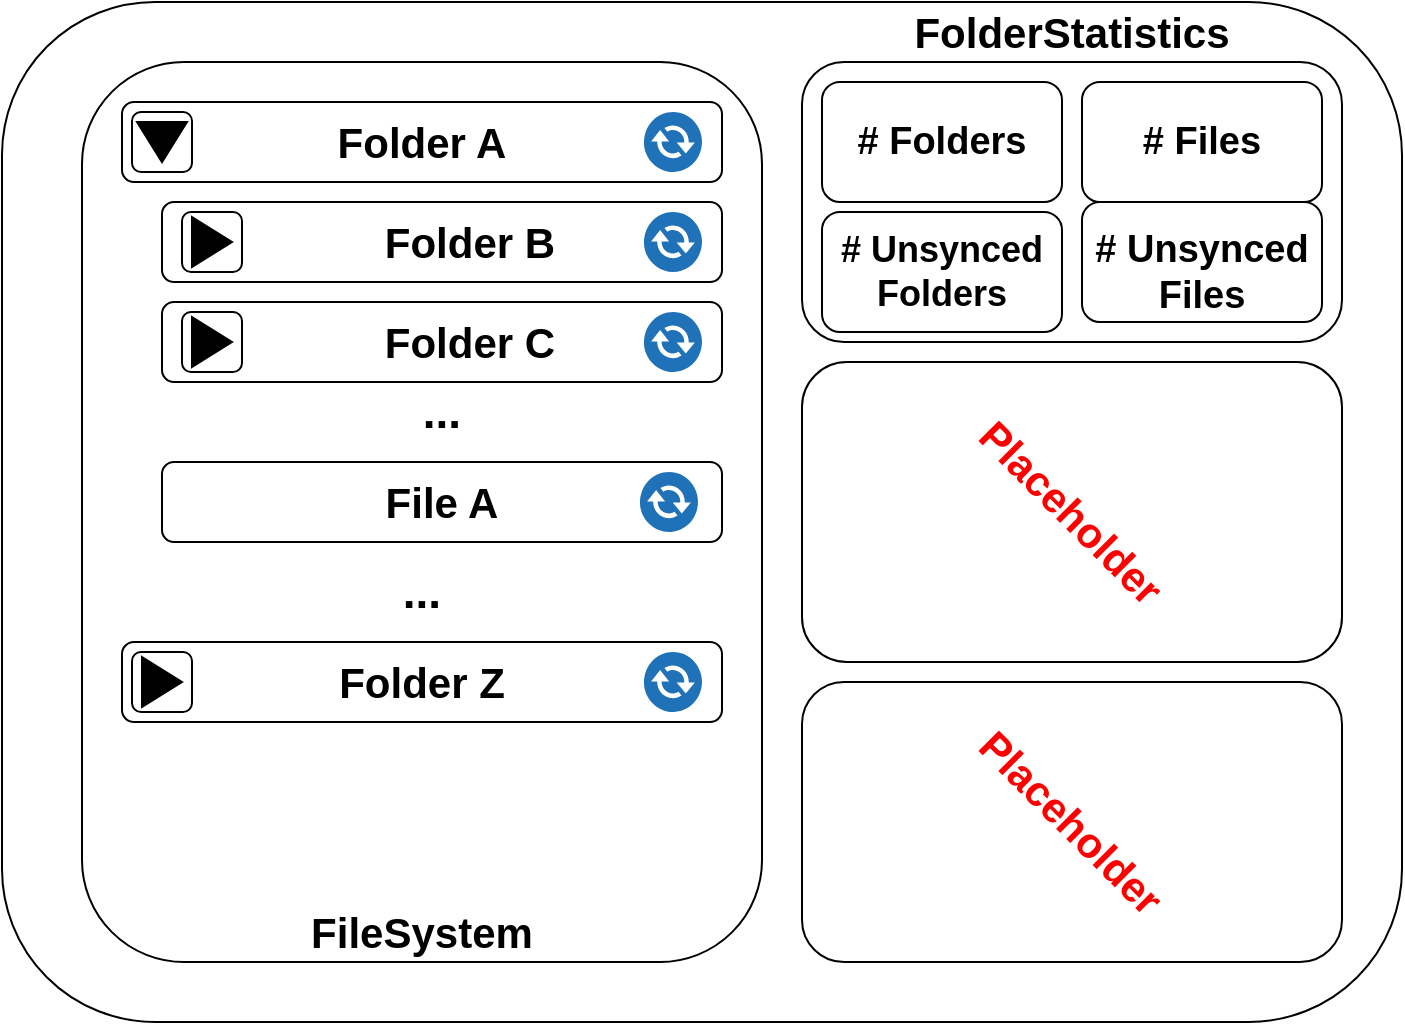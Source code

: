 <mxfile version="28.1.1">
  <diagram name="Seite-1" id="LjqmC4t2StHDKjXmHo9s">
    <mxGraphModel dx="1188" dy="626" grid="1" gridSize="10" guides="1" tooltips="1" connect="1" arrows="1" fold="1" page="1" pageScale="1" pageWidth="827" pageHeight="1169" math="0" shadow="0">
      <root>
        <mxCell id="0" />
        <mxCell id="1" parent="0" />
        <mxCell id="UULmLKuyVT8X7VuQJy-t-1" value="" style="rounded=1;whiteSpace=wrap;html=1;" vertex="1" parent="1">
          <mxGeometry x="80" y="40" width="700" height="510" as="geometry" />
        </mxCell>
        <mxCell id="UULmLKuyVT8X7VuQJy-t-2" value="" style="rounded=1;whiteSpace=wrap;html=1;" vertex="1" parent="1">
          <mxGeometry x="120" y="70" width="340" height="450" as="geometry" />
        </mxCell>
        <mxCell id="UULmLKuyVT8X7VuQJy-t-3" value="" style="rounded=1;whiteSpace=wrap;html=1;" vertex="1" parent="1">
          <mxGeometry x="480" y="70" width="270" height="140" as="geometry" />
        </mxCell>
        <mxCell id="UULmLKuyVT8X7VuQJy-t-4" value="" style="rounded=1;whiteSpace=wrap;html=1;" vertex="1" parent="1">
          <mxGeometry x="480" y="380" width="270" height="140" as="geometry" />
        </mxCell>
        <mxCell id="UULmLKuyVT8X7VuQJy-t-5" value="" style="rounded=1;whiteSpace=wrap;html=1;" vertex="1" parent="1">
          <mxGeometry x="480" y="220" width="270" height="150" as="geometry" />
        </mxCell>
        <mxCell id="UULmLKuyVT8X7VuQJy-t-7" value="" style="rounded=1;whiteSpace=wrap;html=1;" vertex="1" parent="1">
          <mxGeometry x="140" y="90" width="300" height="40" as="geometry" />
        </mxCell>
        <mxCell id="UULmLKuyVT8X7VuQJy-t-9" value="" style="rounded=1;whiteSpace=wrap;html=1;" vertex="1" parent="1">
          <mxGeometry x="160" y="140" width="280" height="40" as="geometry" />
        </mxCell>
        <mxCell id="UULmLKuyVT8X7VuQJy-t-10" value="" style="rounded=1;whiteSpace=wrap;html=1;" vertex="1" parent="1">
          <mxGeometry x="160" y="190" width="280" height="40" as="geometry" />
        </mxCell>
        <mxCell id="UULmLKuyVT8X7VuQJy-t-11" value="" style="rounded=1;whiteSpace=wrap;html=1;" vertex="1" parent="1">
          <mxGeometry x="160" y="270" width="280" height="40" as="geometry" />
        </mxCell>
        <mxCell id="UULmLKuyVT8X7VuQJy-t-12" value="" style="rounded=1;whiteSpace=wrap;html=1;" vertex="1" parent="1">
          <mxGeometry x="140" y="360" width="300" height="40" as="geometry" />
        </mxCell>
        <mxCell id="UULmLKuyVT8X7VuQJy-t-13" value="&lt;b&gt;&lt;font style=&quot;font-size: 23px;&quot;&gt;...&lt;/font&gt;&lt;/b&gt;" style="text;html=1;align=center;verticalAlign=middle;whiteSpace=wrap;rounded=0;" vertex="1" parent="1">
          <mxGeometry x="270" y="230" width="60" height="30" as="geometry" />
        </mxCell>
        <mxCell id="UULmLKuyVT8X7VuQJy-t-14" value="&lt;b&gt;&lt;font style=&quot;font-size: 23px;&quot;&gt;...&lt;/font&gt;&lt;/b&gt;" style="text;html=1;align=center;verticalAlign=middle;whiteSpace=wrap;rounded=0;" vertex="1" parent="1">
          <mxGeometry x="260" y="320" width="60" height="30" as="geometry" />
        </mxCell>
        <mxCell id="UULmLKuyVT8X7VuQJy-t-15" value="&lt;b&gt;&lt;font style=&quot;font-size: 21px;&quot;&gt;Folder A&lt;/font&gt;&lt;/b&gt;" style="text;html=1;align=center;verticalAlign=middle;whiteSpace=wrap;rounded=0;" vertex="1" parent="1">
          <mxGeometry x="190" y="95" width="200" height="30" as="geometry" />
        </mxCell>
        <mxCell id="UULmLKuyVT8X7VuQJy-t-16" value="&lt;b&gt;&lt;font style=&quot;font-size: 21px;&quot;&gt;Folder B&lt;/font&gt;&lt;/b&gt;" style="text;html=1;align=center;verticalAlign=middle;whiteSpace=wrap;rounded=0;" vertex="1" parent="1">
          <mxGeometry x="214" y="145" width="200" height="30" as="geometry" />
        </mxCell>
        <mxCell id="UULmLKuyVT8X7VuQJy-t-17" value="&lt;b&gt;&lt;font style=&quot;font-size: 21px;&quot;&gt;Folder C&lt;/font&gt;&lt;/b&gt;" style="text;html=1;align=center;verticalAlign=middle;whiteSpace=wrap;rounded=0;" vertex="1" parent="1">
          <mxGeometry x="214" y="195" width="200" height="30" as="geometry" />
        </mxCell>
        <mxCell id="UULmLKuyVT8X7VuQJy-t-18" value="&lt;b&gt;&lt;font style=&quot;font-size: 21px;&quot;&gt;Folder Z&lt;/font&gt;&lt;/b&gt;" style="text;html=1;align=center;verticalAlign=middle;whiteSpace=wrap;rounded=0;" vertex="1" parent="1">
          <mxGeometry x="190" y="365" width="200" height="30" as="geometry" />
        </mxCell>
        <mxCell id="UULmLKuyVT8X7VuQJy-t-19" value="&lt;b&gt;&lt;font style=&quot;font-size: 21px;&quot;&gt;File A&lt;/font&gt;&lt;/b&gt;" style="text;html=1;align=center;verticalAlign=middle;whiteSpace=wrap;rounded=0;" vertex="1" parent="1">
          <mxGeometry x="200" y="275" width="200" height="30" as="geometry" />
        </mxCell>
        <mxCell id="UULmLKuyVT8X7VuQJy-t-20" value="" style="sketch=0;pointerEvents=1;shadow=0;dashed=0;html=1;strokeColor=none;fillColor=#505050;labelPosition=center;verticalLabelPosition=bottom;verticalAlign=top;outlineConnect=0;align=center;shape=mxgraph.office.communications.exchange_active_sync;fillColor=#2072B8;" vertex="1" parent="1">
          <mxGeometry x="401" y="95" width="29" height="30" as="geometry" />
        </mxCell>
        <mxCell id="UULmLKuyVT8X7VuQJy-t-21" value="" style="sketch=0;pointerEvents=1;shadow=0;dashed=0;html=1;strokeColor=none;fillColor=#505050;labelPosition=center;verticalLabelPosition=bottom;verticalAlign=top;outlineConnect=0;align=center;shape=mxgraph.office.communications.exchange_active_sync;fillColor=#2072B8;" vertex="1" parent="1">
          <mxGeometry x="401" y="195" width="29" height="30" as="geometry" />
        </mxCell>
        <mxCell id="UULmLKuyVT8X7VuQJy-t-22" value="" style="sketch=0;pointerEvents=1;shadow=0;dashed=0;html=1;strokeColor=none;fillColor=#505050;labelPosition=center;verticalLabelPosition=bottom;verticalAlign=top;outlineConnect=0;align=center;shape=mxgraph.office.communications.exchange_active_sync;fillColor=#2072B8;" vertex="1" parent="1">
          <mxGeometry x="401" y="145" width="29" height="30" as="geometry" />
        </mxCell>
        <mxCell id="UULmLKuyVT8X7VuQJy-t-24" value="" style="sketch=0;pointerEvents=1;shadow=0;dashed=0;html=1;strokeColor=none;fillColor=#505050;labelPosition=center;verticalLabelPosition=bottom;verticalAlign=top;outlineConnect=0;align=center;shape=mxgraph.office.communications.exchange_active_sync;fillColor=#2072B8;" vertex="1" parent="1">
          <mxGeometry x="399" y="275" width="29" height="30" as="geometry" />
        </mxCell>
        <mxCell id="UULmLKuyVT8X7VuQJy-t-25" value="" style="sketch=0;pointerEvents=1;shadow=0;dashed=0;html=1;strokeColor=none;fillColor=#505050;labelPosition=center;verticalLabelPosition=bottom;verticalAlign=top;outlineConnect=0;align=center;shape=mxgraph.office.communications.exchange_active_sync;fillColor=#2072B8;" vertex="1" parent="1">
          <mxGeometry x="401" y="365" width="29" height="30" as="geometry" />
        </mxCell>
        <mxCell id="UULmLKuyVT8X7VuQJy-t-26" value="" style="rounded=1;whiteSpace=wrap;html=1;" vertex="1" parent="1">
          <mxGeometry x="145" y="95" width="30" height="30" as="geometry" />
        </mxCell>
        <mxCell id="UULmLKuyVT8X7VuQJy-t-27" value="" style="rounded=1;whiteSpace=wrap;html=1;" vertex="1" parent="1">
          <mxGeometry x="170" y="195" width="30" height="30" as="geometry" />
        </mxCell>
        <mxCell id="UULmLKuyVT8X7VuQJy-t-28" value="" style="triangle;whiteSpace=wrap;html=1;strokeColor=default;fillColor=#000000;" vertex="1" parent="1">
          <mxGeometry x="175" y="197.5" width="20" height="25" as="geometry" />
        </mxCell>
        <mxCell id="UULmLKuyVT8X7VuQJy-t-29" value="" style="triangle;whiteSpace=wrap;html=1;strokeColor=default;fillColor=#000000;rotation=90;" vertex="1" parent="1">
          <mxGeometry x="150" y="97.5" width="20" height="25" as="geometry" />
        </mxCell>
        <mxCell id="UULmLKuyVT8X7VuQJy-t-30" value="" style="rounded=1;whiteSpace=wrap;html=1;" vertex="1" parent="1">
          <mxGeometry x="170" y="145" width="30" height="30" as="geometry" />
        </mxCell>
        <mxCell id="UULmLKuyVT8X7VuQJy-t-31" value="" style="triangle;whiteSpace=wrap;html=1;strokeColor=default;fillColor=#000000;" vertex="1" parent="1">
          <mxGeometry x="175" y="147.5" width="20" height="25" as="geometry" />
        </mxCell>
        <mxCell id="UULmLKuyVT8X7VuQJy-t-32" value="" style="rounded=1;whiteSpace=wrap;html=1;" vertex="1" parent="1">
          <mxGeometry x="145" y="365" width="30" height="30" as="geometry" />
        </mxCell>
        <mxCell id="UULmLKuyVT8X7VuQJy-t-33" value="" style="triangle;whiteSpace=wrap;html=1;strokeColor=default;fillColor=#000000;" vertex="1" parent="1">
          <mxGeometry x="150" y="367.5" width="20" height="25" as="geometry" />
        </mxCell>
        <mxCell id="UULmLKuyVT8X7VuQJy-t-34" value="&lt;b&gt;&lt;font style=&quot;font-size: 21px;&quot;&gt;FileSystem&lt;/font&gt;&lt;/b&gt;" style="text;html=1;align=center;verticalAlign=middle;whiteSpace=wrap;rounded=0;" vertex="1" parent="1">
          <mxGeometry x="190" y="490" width="200" height="30" as="geometry" />
        </mxCell>
        <mxCell id="UULmLKuyVT8X7VuQJy-t-35" value="&lt;b&gt;&lt;font style=&quot;font-size: 21px;&quot;&gt;FolderStatistics&lt;/font&gt;&lt;/b&gt;" style="text;html=1;align=center;verticalAlign=middle;whiteSpace=wrap;rounded=0;" vertex="1" parent="1">
          <mxGeometry x="515" y="40" width="200" height="30" as="geometry" />
        </mxCell>
        <mxCell id="UULmLKuyVT8X7VuQJy-t-36" value="" style="rounded=1;whiteSpace=wrap;html=1;" vertex="1" parent="1">
          <mxGeometry x="490" y="80" width="120" height="60" as="geometry" />
        </mxCell>
        <mxCell id="UULmLKuyVT8X7VuQJy-t-37" value="" style="rounded=1;whiteSpace=wrap;html=1;" vertex="1" parent="1">
          <mxGeometry x="490" y="145" width="120" height="60" as="geometry" />
        </mxCell>
        <mxCell id="UULmLKuyVT8X7VuQJy-t-38" value="" style="rounded=1;whiteSpace=wrap;html=1;" vertex="1" parent="1">
          <mxGeometry x="620" y="80" width="120" height="60" as="geometry" />
        </mxCell>
        <mxCell id="UULmLKuyVT8X7VuQJy-t-39" value="" style="rounded=1;whiteSpace=wrap;html=1;" vertex="1" parent="1">
          <mxGeometry x="620" y="140" width="120" height="60" as="geometry" />
        </mxCell>
        <mxCell id="UULmLKuyVT8X7VuQJy-t-40" value="&lt;b&gt;&lt;font style=&quot;font-size: 19px;&quot;&gt;# Folders&lt;/font&gt;&lt;/b&gt;" style="text;html=1;align=center;verticalAlign=middle;whiteSpace=wrap;rounded=0;" vertex="1" parent="1">
          <mxGeometry x="450" y="95" width="200" height="30" as="geometry" />
        </mxCell>
        <mxCell id="UULmLKuyVT8X7VuQJy-t-41" value="&lt;b&gt;&lt;font style=&quot;font-size: 19px;&quot;&gt;# Files&lt;/font&gt;&lt;/b&gt;" style="text;html=1;align=center;verticalAlign=middle;whiteSpace=wrap;rounded=0;" vertex="1" parent="1">
          <mxGeometry x="580" y="95" width="200" height="30" as="geometry" />
        </mxCell>
        <mxCell id="UULmLKuyVT8X7VuQJy-t-42" value="&lt;b&gt;&lt;font style=&quot;font-size: 18px;&quot;&gt;# Unsynced Folders&lt;/font&gt;&lt;/b&gt;" style="text;html=1;align=center;verticalAlign=middle;whiteSpace=wrap;rounded=0;" vertex="1" parent="1">
          <mxGeometry x="465" y="160" width="170" height="30" as="geometry" />
        </mxCell>
        <mxCell id="UULmLKuyVT8X7VuQJy-t-43" value="&lt;b&gt;&lt;font style=&quot;font-size: 19px;&quot;&gt;# Unsynced Files&lt;/font&gt;&lt;/b&gt;" style="text;html=1;align=center;verticalAlign=middle;whiteSpace=wrap;rounded=0;" vertex="1" parent="1">
          <mxGeometry x="605" y="160" width="150" height="30" as="geometry" />
        </mxCell>
        <mxCell id="UULmLKuyVT8X7VuQJy-t-45" value="&lt;font style=&quot;font-size: 21px; color: rgb(255, 0, 0);&quot;&gt;&lt;b&gt;Placeholder&lt;/b&gt;&lt;/font&gt;" style="text;html=1;align=center;verticalAlign=middle;whiteSpace=wrap;rounded=0;rotation=45;" vertex="1" parent="1">
          <mxGeometry x="585" y="435" width="60" height="30" as="geometry" />
        </mxCell>
        <mxCell id="UULmLKuyVT8X7VuQJy-t-46" value="&lt;font style=&quot;font-size: 21px; color: rgb(255, 0, 0);&quot;&gt;&lt;b&gt;Placeholder&lt;/b&gt;&lt;/font&gt;" style="text;html=1;align=center;verticalAlign=middle;whiteSpace=wrap;rounded=0;rotation=45;" vertex="1" parent="1">
          <mxGeometry x="585.0" y="280.0" width="60" height="30" as="geometry" />
        </mxCell>
      </root>
    </mxGraphModel>
  </diagram>
</mxfile>

